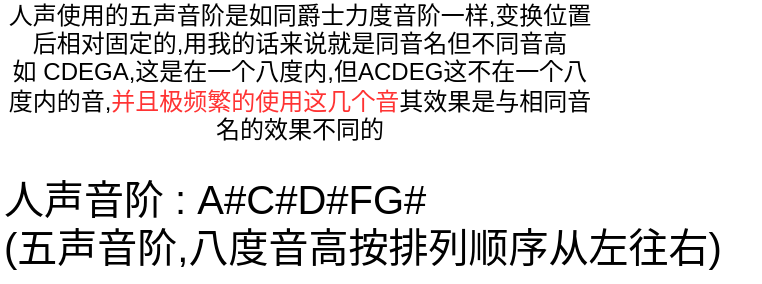 <mxfile version="21.1.4" type="github">
  <diagram name="第 1 页" id="QdRId8iW14xugF0lzdwk">
    <mxGraphModel dx="819" dy="1629" grid="1" gridSize="10" guides="1" tooltips="1" connect="1" arrows="1" fold="1" page="1" pageScale="1" pageWidth="827" pageHeight="1169" math="0" shadow="0">
      <root>
        <mxCell id="0" />
        <mxCell id="1" parent="0" />
        <mxCell id="QmosnBfjX8igaR8JJhyt-29" value="&lt;div&gt;人声使用的五声音阶是如同爵士力度音阶一样,变换位置后相对固定的,用我的话来说就是同音名但不同音高&lt;/div&gt;&lt;div&gt;如&lt;span style=&quot;white-space: pre;&quot;&gt;	&lt;/span&gt;CDEGA,这是在一个八度内,但ACDEG这不在一个八度内的音,&lt;font color=&quot;#ff3333&quot;&gt;并且极频繁的使用这几个音&lt;/font&gt;其效果是与相同音名的效果不同的&lt;/div&gt;" style="text;html=1;strokeColor=none;fillColor=none;align=center;verticalAlign=middle;whiteSpace=wrap;rounded=0;" vertex="1" parent="1">
          <mxGeometry y="-10" width="300" height="30" as="geometry" />
        </mxCell>
        <mxCell id="QmosnBfjX8igaR8JJhyt-31" value="&lt;div style=&quot;font-size: 20px;&quot;&gt;&lt;font style=&quot;font-size: 20px;&quot;&gt;人声音阶 : A#C#D#FG#&lt;/font&gt;&lt;/div&gt;&lt;div style=&quot;font-size: 20px;&quot;&gt;&lt;font style=&quot;font-size: 20px;&quot;&gt;(五声音阶,八度音高按排列顺序从左往右)&lt;/font&gt;&lt;/div&gt;" style="text;html=1;align=left;verticalAlign=middle;resizable=0;points=[];autosize=1;strokeColor=none;fillColor=none;" vertex="1" parent="1">
          <mxGeometry y="50" width="380" height="60" as="geometry" />
        </mxCell>
      </root>
    </mxGraphModel>
  </diagram>
</mxfile>
